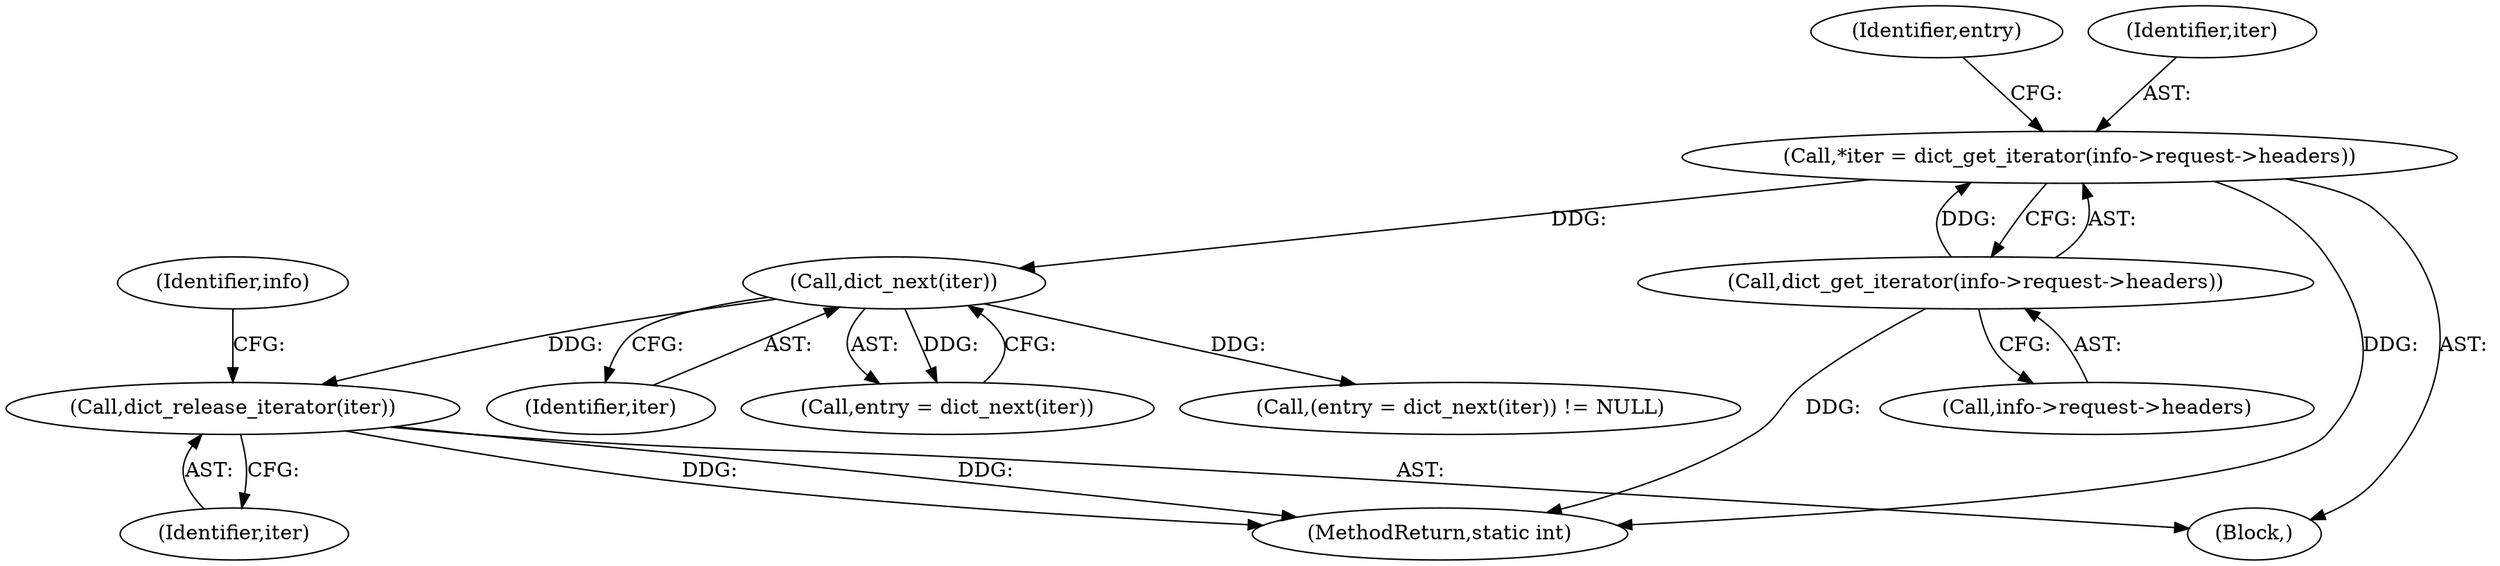 digraph "0_viabtc_exchange_server_4a7c27bfe98f409623d4d857894d017ff0672cc9#diff-515c81af848352583bff286d6224875f_2@pointer" {
"1000173" [label="(Call,dict_release_iterator(iter))"];
"1000157" [label="(Call,dict_next(iter))"];
"1000145" [label="(Call,*iter = dict_get_iterator(info->request->headers))"];
"1000147" [label="(Call,dict_get_iterator(info->request->headers))"];
"1000155" [label="(Call,entry = dict_next(iter))"];
"1000154" [label="(Call,(entry = dict_next(iter)) != NULL)"];
"1000479" [label="(MethodReturn,static int)"];
"1000179" [label="(Identifier,info)"];
"1000156" [label="(Identifier,entry)"];
"1000148" [label="(Call,info->request->headers)"];
"1000174" [label="(Identifier,iter)"];
"1000158" [label="(Identifier,iter)"];
"1000147" [label="(Call,dict_get_iterator(info->request->headers))"];
"1000173" [label="(Call,dict_release_iterator(iter))"];
"1000102" [label="(Block,)"];
"1000157" [label="(Call,dict_next(iter))"];
"1000145" [label="(Call,*iter = dict_get_iterator(info->request->headers))"];
"1000146" [label="(Identifier,iter)"];
"1000173" -> "1000102"  [label="AST: "];
"1000173" -> "1000174"  [label="CFG: "];
"1000174" -> "1000173"  [label="AST: "];
"1000179" -> "1000173"  [label="CFG: "];
"1000173" -> "1000479"  [label="DDG: "];
"1000173" -> "1000479"  [label="DDG: "];
"1000157" -> "1000173"  [label="DDG: "];
"1000157" -> "1000155"  [label="AST: "];
"1000157" -> "1000158"  [label="CFG: "];
"1000158" -> "1000157"  [label="AST: "];
"1000155" -> "1000157"  [label="CFG: "];
"1000157" -> "1000154"  [label="DDG: "];
"1000157" -> "1000155"  [label="DDG: "];
"1000145" -> "1000157"  [label="DDG: "];
"1000145" -> "1000102"  [label="AST: "];
"1000145" -> "1000147"  [label="CFG: "];
"1000146" -> "1000145"  [label="AST: "];
"1000147" -> "1000145"  [label="AST: "];
"1000156" -> "1000145"  [label="CFG: "];
"1000145" -> "1000479"  [label="DDG: "];
"1000147" -> "1000145"  [label="DDG: "];
"1000147" -> "1000148"  [label="CFG: "];
"1000148" -> "1000147"  [label="AST: "];
"1000147" -> "1000479"  [label="DDG: "];
}
